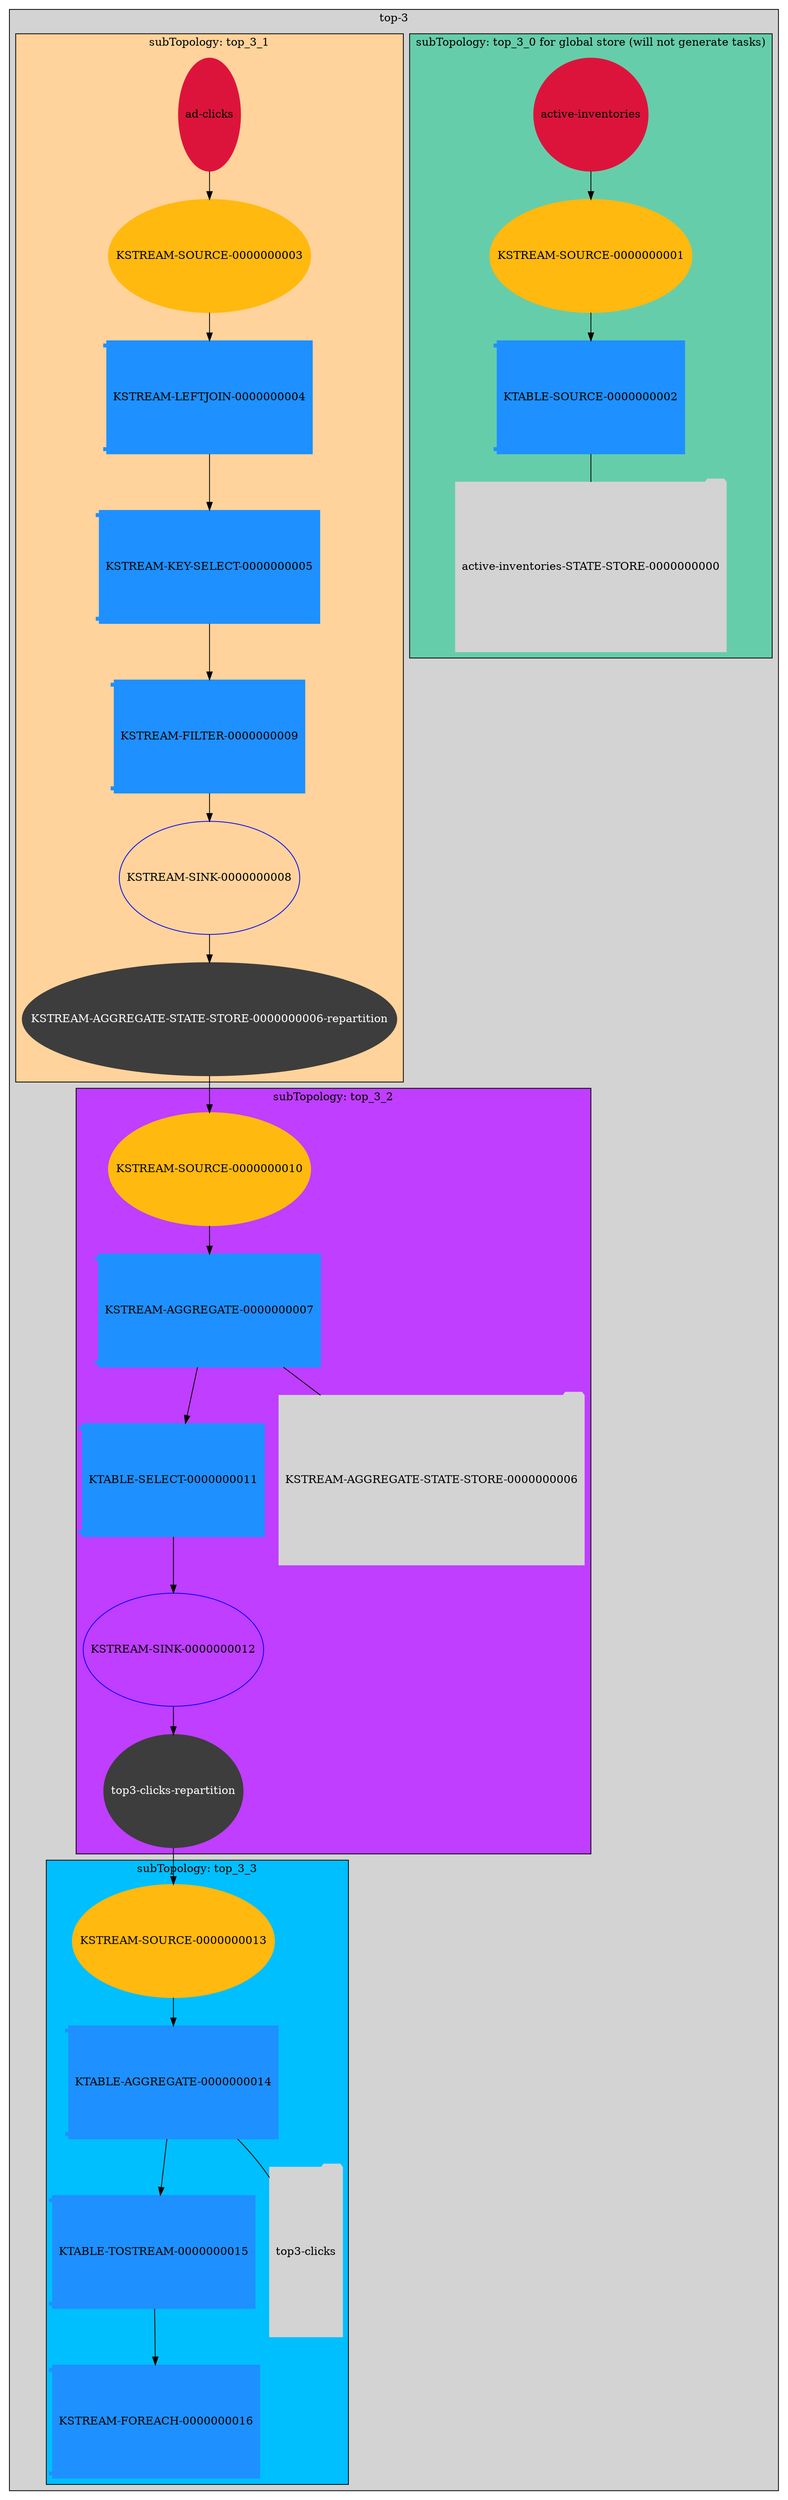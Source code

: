 digraph {

subgraph Integration_Topics {
    bgcolor=lightgrey;
    node [style=filled,color=white];
    label="Integration Topics"


"active-inventories" [color=crimson, style=filled, shape=oval, fontcolor=black, height=2]


"ad-clicks" [color=crimson, style=filled, shape=oval, fontcolor=black, height=2]


    }


subgraph cluster_top_3 {
    bgcolor=lightgrey;
    node [style=filled,color=white];
    label="top-3"




subgraph cluster_top_3_0 {
    bgcolor=aquamarine3;
    node [style=filled,color=white];
    label="subTopology: top_3_0 for global store (will not generate tasks)"


"KSTREAM-SOURCE-0000000001" [color=darkgoldenrod1, style=filled, shape=oval, fontcolor=black, height=2]

"KTABLE-SOURCE-0000000002" [color=dodgerblue1, style=filled, shape=component, fontcolor=black, height=2]

"active-inventories" [color=crimson, style=filled, shape=oval, fontcolor=black, height=2]

"active-inventories-STATE-STORE-0000000000" [color=lightgrey, style=filled, shape=folder, height=3]

    "KSTREAM-SOURCE-0000000001" -> "KTABLE-SOURCE-0000000002"

    "KTABLE-SOURCE-0000000002" -> "active-inventories-STATE-STORE-0000000000" [arrowhead=none, arrowtail=none]

}

    "active-inventories" -> "KSTREAM-SOURCE-0000000001"


subgraph cluster_top_3_1 {
    bgcolor=burlywood1;
    node [style=filled,color=white];
    label="subTopology: top_3_1"


"KSTREAM-SOURCE-0000000003" [color=darkgoldenrod1, style=filled, shape=oval, fontcolor=black, height=2]

"KSTREAM-LEFTJOIN-0000000004" [color=dodgerblue1, style=filled, shape=component, fontcolor=black, height=2]

"KSTREAM-KEY-SELECT-0000000005" [color=dodgerblue1, style=filled, shape=component, fontcolor=black, height=2]

"KSTREAM-FILTER-0000000009" [color=dodgerblue1, style=filled, shape=component, fontcolor=black, height=2]

"KSTREAM-SINK-0000000008" [color=blue, style=empty, shape=oval, fontcolor=black, height=2]

"ad-clicks" [color=crimson, style=filled, shape=oval, fontcolor=black, height=2]

"KSTREAM-AGGREGATE-STATE-STORE-0000000006-repartition" [color=grey24, style=filled, shape=oval, fontcolor=white, height=2]

    "KSTREAM-SOURCE-0000000003" -> "KSTREAM-LEFTJOIN-0000000004"

    "KSTREAM-LEFTJOIN-0000000004" -> "KSTREAM-KEY-SELECT-0000000005"

    "KSTREAM-KEY-SELECT-0000000005" -> "KSTREAM-FILTER-0000000009"

    "KSTREAM-FILTER-0000000009" -> "KSTREAM-SINK-0000000008"

}

    "ad-clicks" -> "KSTREAM-SOURCE-0000000003"

    "KSTREAM-SINK-0000000008" -> "KSTREAM-AGGREGATE-STATE-STORE-0000000006-repartition"


subgraph cluster_top_3_2 {
    bgcolor=darkorchid1;
    node [style=filled,color=white];
    label="subTopology: top_3_2"


"KSTREAM-SOURCE-0000000010" [color=darkgoldenrod1, style=filled, shape=oval, fontcolor=black, height=2]

"KSTREAM-AGGREGATE-0000000007" [color=dodgerblue1, style=filled, shape=component, fontcolor=black, height=2]

"KTABLE-SELECT-0000000011" [color=dodgerblue1, style=filled, shape=component, fontcolor=black, height=2]

"KSTREAM-SINK-0000000012" [color=blue, style=empty, shape=oval, fontcolor=black, height=2]

"KSTREAM-AGGREGATE-STATE-STORE-0000000006-repartition" [color=grey24, style=filled, shape=oval, fontcolor=white, height=2]

"top3-clicks-repartition" [color=grey24, style=filled, shape=oval, fontcolor=white, height=2]

"KSTREAM-AGGREGATE-STATE-STORE-0000000006" [color=lightgrey, style=filled, shape=folder, height=3]

    "KSTREAM-SOURCE-0000000010" -> "KSTREAM-AGGREGATE-0000000007"

    "KSTREAM-AGGREGATE-0000000007" -> "KTABLE-SELECT-0000000011"

    "KSTREAM-AGGREGATE-0000000007" -> "KSTREAM-AGGREGATE-STATE-STORE-0000000006" [arrowhead=none, arrowtail=none]

    "KTABLE-SELECT-0000000011" -> "KSTREAM-SINK-0000000012"

}

    "KSTREAM-AGGREGATE-STATE-STORE-0000000006-repartition" -> "KSTREAM-SOURCE-0000000010"

    "KSTREAM-SINK-0000000012" -> "top3-clicks-repartition"


subgraph cluster_top_3_3 {
    bgcolor=deepskyblue1;
    node [style=filled,color=white];
    label="subTopology: top_3_3"


"KSTREAM-SOURCE-0000000013" [color=darkgoldenrod1, style=filled, shape=oval, fontcolor=black, height=2]

"KTABLE-AGGREGATE-0000000014" [color=dodgerblue1, style=filled, shape=component, fontcolor=black, height=2]

"KTABLE-TOSTREAM-0000000015" [color=dodgerblue1, style=filled, shape=component, fontcolor=black, height=2]

"KSTREAM-FOREACH-0000000016" [color=dodgerblue1, style=filled, shape=component, fontcolor=black, height=2]

"top3-clicks-repartition" [color=grey24, style=filled, shape=oval, fontcolor=white, height=2]

"top3-clicks" [color=lightgrey, style=filled, shape=folder, height=3]

    "KSTREAM-SOURCE-0000000013" -> "KTABLE-AGGREGATE-0000000014"

    "KTABLE-AGGREGATE-0000000014" -> "KTABLE-TOSTREAM-0000000015"

    "KTABLE-AGGREGATE-0000000014" -> "top3-clicks" [arrowhead=none, arrowtail=none]

    "KTABLE-TOSTREAM-0000000015" -> "KSTREAM-FOREACH-0000000016"

}

    "top3-clicks-repartition" -> "KSTREAM-SOURCE-0000000013"

        subgraph top_3_topics {
            color=lightgrey;
            rank=min;
            node [style=filled,color=white];
            label="top-3 topics"

   }

   }

}
